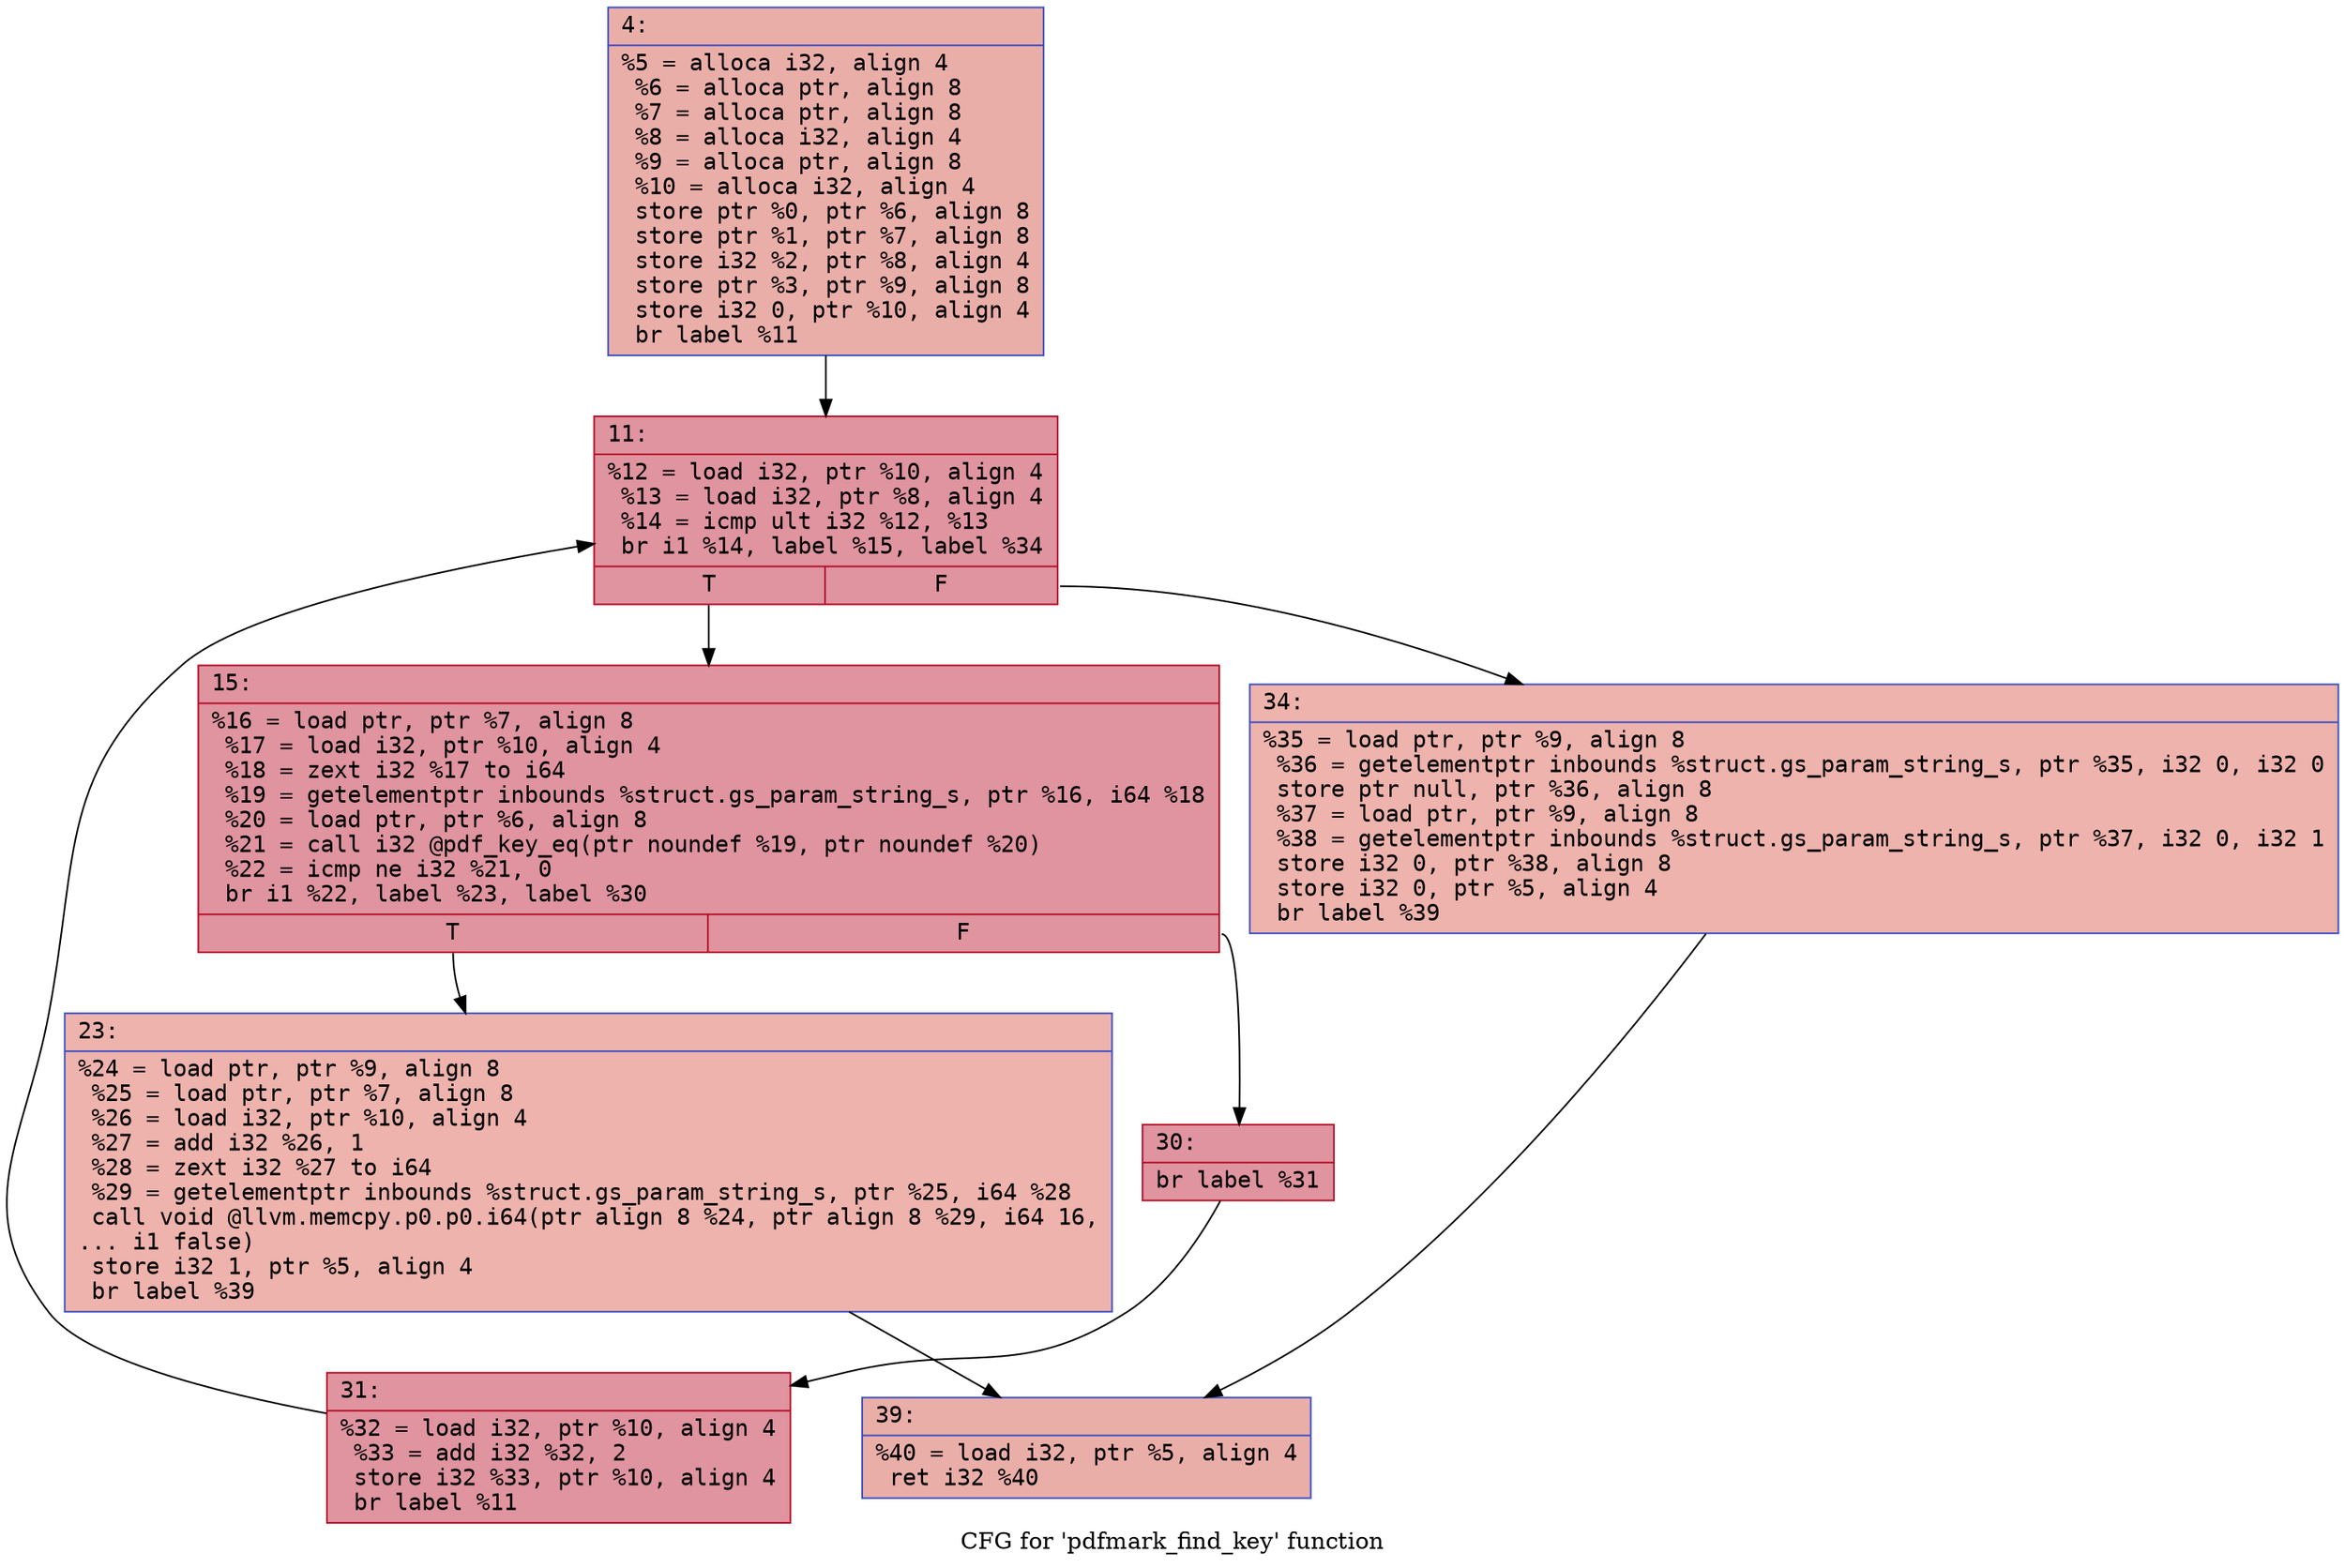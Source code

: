 digraph "CFG for 'pdfmark_find_key' function" {
	label="CFG for 'pdfmark_find_key' function";

	Node0x600000ff6940 [shape=record,color="#3d50c3ff", style=filled, fillcolor="#d0473d70" fontname="Courier",label="{4:\l|  %5 = alloca i32, align 4\l  %6 = alloca ptr, align 8\l  %7 = alloca ptr, align 8\l  %8 = alloca i32, align 4\l  %9 = alloca ptr, align 8\l  %10 = alloca i32, align 4\l  store ptr %0, ptr %6, align 8\l  store ptr %1, ptr %7, align 8\l  store i32 %2, ptr %8, align 4\l  store ptr %3, ptr %9, align 8\l  store i32 0, ptr %10, align 4\l  br label %11\l}"];
	Node0x600000ff6940 -> Node0x600000ff6990[tooltip="4 -> 11\nProbability 100.00%" ];
	Node0x600000ff6990 [shape=record,color="#b70d28ff", style=filled, fillcolor="#b70d2870" fontname="Courier",label="{11:\l|  %12 = load i32, ptr %10, align 4\l  %13 = load i32, ptr %8, align 4\l  %14 = icmp ult i32 %12, %13\l  br i1 %14, label %15, label %34\l|{<s0>T|<s1>F}}"];
	Node0x600000ff6990:s0 -> Node0x600000ff69e0[tooltip="11 -> 15\nProbability 96.88%" ];
	Node0x600000ff6990:s1 -> Node0x600000ff6b20[tooltip="11 -> 34\nProbability 3.12%" ];
	Node0x600000ff69e0 [shape=record,color="#b70d28ff", style=filled, fillcolor="#b70d2870" fontname="Courier",label="{15:\l|  %16 = load ptr, ptr %7, align 8\l  %17 = load i32, ptr %10, align 4\l  %18 = zext i32 %17 to i64\l  %19 = getelementptr inbounds %struct.gs_param_string_s, ptr %16, i64 %18\l  %20 = load ptr, ptr %6, align 8\l  %21 = call i32 @pdf_key_eq(ptr noundef %19, ptr noundef %20)\l  %22 = icmp ne i32 %21, 0\l  br i1 %22, label %23, label %30\l|{<s0>T|<s1>F}}"];
	Node0x600000ff69e0:s0 -> Node0x600000ff6a30[tooltip="15 -> 23\nProbability 3.12%" ];
	Node0x600000ff69e0:s1 -> Node0x600000ff6a80[tooltip="15 -> 30\nProbability 96.88%" ];
	Node0x600000ff6a30 [shape=record,color="#3d50c3ff", style=filled, fillcolor="#d6524470" fontname="Courier",label="{23:\l|  %24 = load ptr, ptr %9, align 8\l  %25 = load ptr, ptr %7, align 8\l  %26 = load i32, ptr %10, align 4\l  %27 = add i32 %26, 1\l  %28 = zext i32 %27 to i64\l  %29 = getelementptr inbounds %struct.gs_param_string_s, ptr %25, i64 %28\l  call void @llvm.memcpy.p0.p0.i64(ptr align 8 %24, ptr align 8 %29, i64 16,\l... i1 false)\l  store i32 1, ptr %5, align 4\l  br label %39\l}"];
	Node0x600000ff6a30 -> Node0x600000ff6b70[tooltip="23 -> 39\nProbability 100.00%" ];
	Node0x600000ff6a80 [shape=record,color="#b70d28ff", style=filled, fillcolor="#b70d2870" fontname="Courier",label="{30:\l|  br label %31\l}"];
	Node0x600000ff6a80 -> Node0x600000ff6ad0[tooltip="30 -> 31\nProbability 100.00%" ];
	Node0x600000ff6ad0 [shape=record,color="#b70d28ff", style=filled, fillcolor="#b70d2870" fontname="Courier",label="{31:\l|  %32 = load i32, ptr %10, align 4\l  %33 = add i32 %32, 2\l  store i32 %33, ptr %10, align 4\l  br label %11\l}"];
	Node0x600000ff6ad0 -> Node0x600000ff6990[tooltip="31 -> 11\nProbability 100.00%" ];
	Node0x600000ff6b20 [shape=record,color="#3d50c3ff", style=filled, fillcolor="#d6524470" fontname="Courier",label="{34:\l|  %35 = load ptr, ptr %9, align 8\l  %36 = getelementptr inbounds %struct.gs_param_string_s, ptr %35, i32 0, i32 0\l  store ptr null, ptr %36, align 8\l  %37 = load ptr, ptr %9, align 8\l  %38 = getelementptr inbounds %struct.gs_param_string_s, ptr %37, i32 0, i32 1\l  store i32 0, ptr %38, align 8\l  store i32 0, ptr %5, align 4\l  br label %39\l}"];
	Node0x600000ff6b20 -> Node0x600000ff6b70[tooltip="34 -> 39\nProbability 100.00%" ];
	Node0x600000ff6b70 [shape=record,color="#3d50c3ff", style=filled, fillcolor="#d0473d70" fontname="Courier",label="{39:\l|  %40 = load i32, ptr %5, align 4\l  ret i32 %40\l}"];
}
